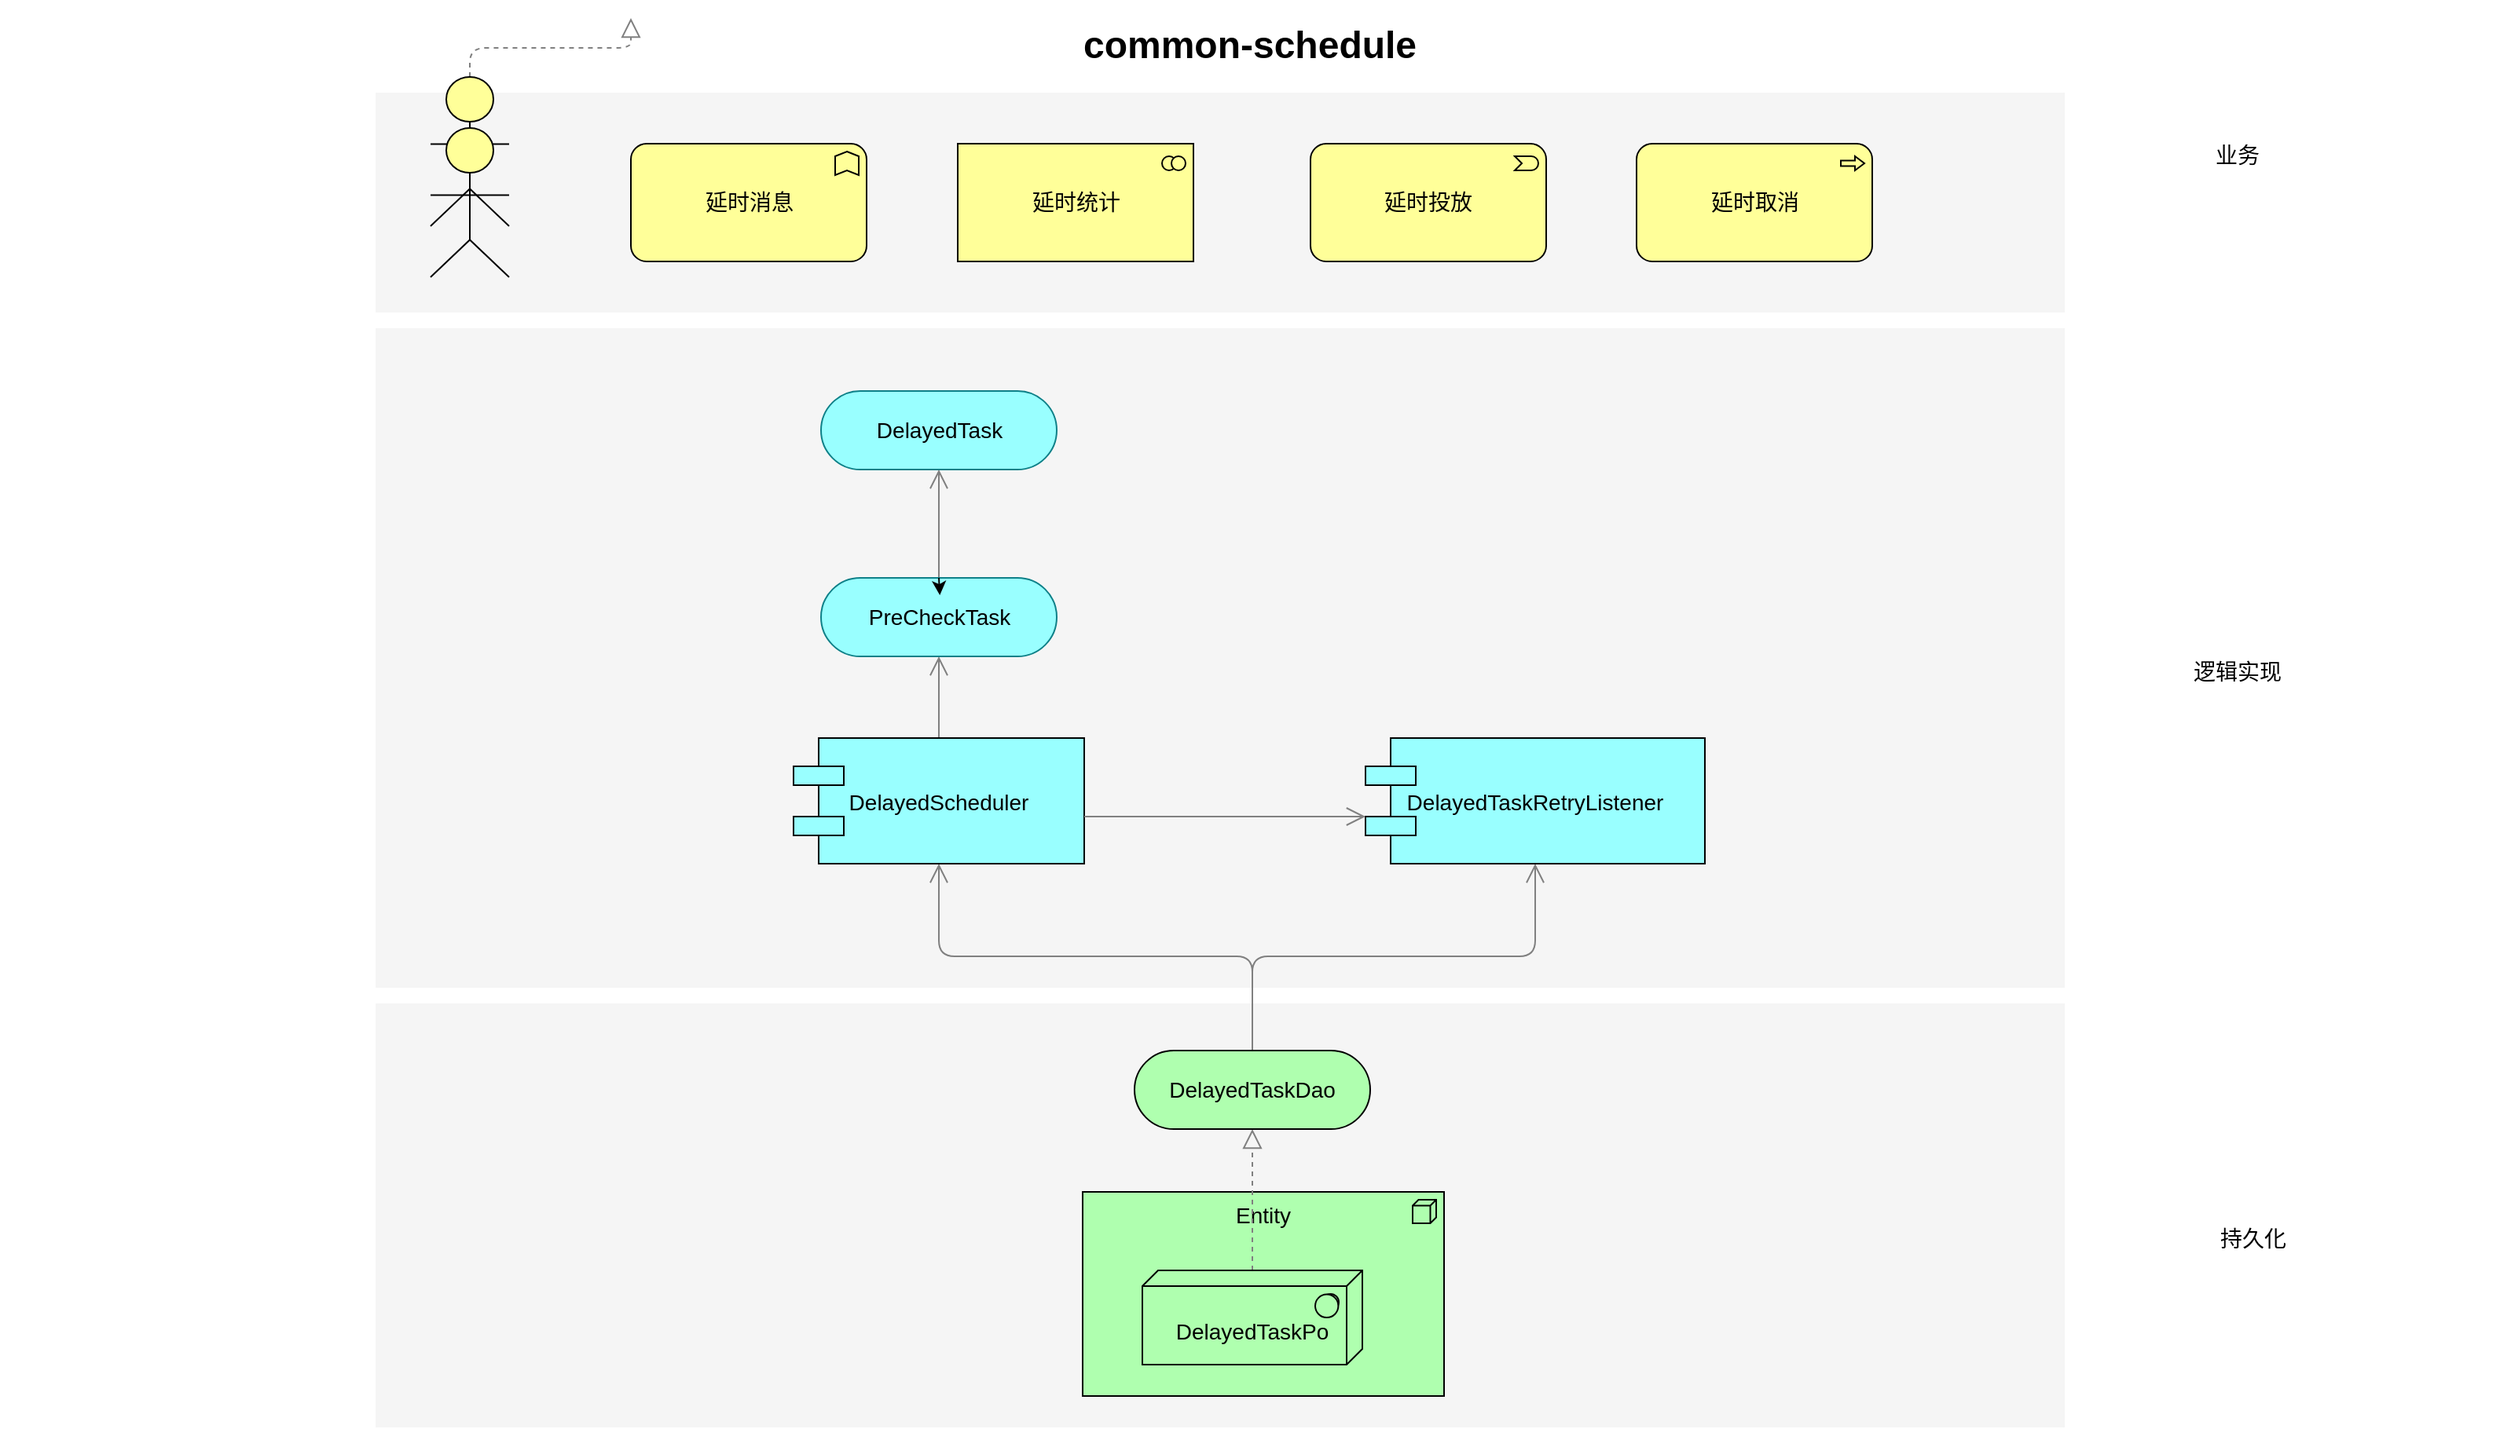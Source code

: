 <mxfile version="14.6.6" type="github">
  <diagram id="6I0OCvxSQrVGMHxT2VVA" name="Page-1">
    <mxGraphModel dx="2022" dy="560" grid="1" gridSize="10" guides="1" tooltips="1" connect="1" arrows="1" fold="1" page="1" pageScale="1" pageWidth="850" pageHeight="1100" math="0" shadow="0">
      <root>
        <mxCell id="0" />
        <mxCell id="1" parent="0" />
        <mxCell id="dKdSaXE48SgPbhcamS2K-30" value="" style="whiteSpace=wrap;html=1;strokeColor=none;strokeWidth=1;fillColor=#f5f5f5;fontSize=14;" parent="1" vertex="1">
          <mxGeometry x="190" y="750" width="1075" height="270" as="geometry" />
        </mxCell>
        <mxCell id="dKdSaXE48SgPbhcamS2K-31" value="" style="whiteSpace=wrap;html=1;strokeColor=none;strokeWidth=1;fillColor=#f5f5f5;fontSize=14;" parent="1" vertex="1">
          <mxGeometry x="190" y="320" width="1075" height="420" as="geometry" />
        </mxCell>
        <mxCell id="dKdSaXE48SgPbhcamS2K-32" value="" style="whiteSpace=wrap;html=1;strokeColor=none;strokeWidth=1;fillColor=#f5f5f5;fontSize=14;" parent="1" vertex="1">
          <mxGeometry x="190" y="170" width="1075" height="140" as="geometry" />
        </mxCell>
        <mxCell id="dKdSaXE48SgPbhcamS2K-33" value="Entity" style="html=1;whiteSpace=wrap;fillColor=#AFFFAF;shape=mxgraph.archimate3.application;appType=node;archiType=square;fontSize=14;verticalAlign=top;" parent="1" vertex="1">
          <mxGeometry x="640" y="870" width="230" height="130" as="geometry" />
        </mxCell>
        <mxCell id="dKdSaXE48SgPbhcamS2K-34" style="edgeStyle=elbowEdgeStyle;rounded=1;elbow=vertical;html=1;startSize=10;endArrow=block;endFill=0;endSize=10;jettySize=auto;orthogonalLoop=1;strokeColor=#808080;fontSize=14;dashed=1;" parent="1" source="dKdSaXE48SgPbhcamS2K-35" target="dKdSaXE48SgPbhcamS2K-40" edge="1">
          <mxGeometry relative="1" as="geometry" />
        </mxCell>
        <mxCell id="dKdSaXE48SgPbhcamS2K-35" value="&lt;div&gt;&lt;br&gt;&lt;/div&gt;DelayedTaskPo" style="html=1;whiteSpace=wrap;fillColor=#AFFFAF;shape=mxgraph.archimate3.tech;techType=sysSw;fontSize=14;" parent="1" vertex="1">
          <mxGeometry x="678" y="920" width="140" height="60" as="geometry" />
        </mxCell>
        <mxCell id="dKdSaXE48SgPbhcamS2K-38" style="edgeStyle=elbowEdgeStyle;rounded=1;elbow=vertical;html=1;startSize=10;endArrow=open;endFill=0;endSize=10;jettySize=auto;orthogonalLoop=1;strokeColor=#808080;fontSize=14;entryX=0.5;entryY=1;entryDx=0;entryDy=0;" parent="1" source="dKdSaXE48SgPbhcamS2K-40" target="dKdSaXE48SgPbhcamS2K-49" edge="1">
          <mxGeometry relative="1" as="geometry">
            <Array as="points">
              <mxPoint x="836" y="720" />
            </Array>
          </mxGeometry>
        </mxCell>
        <mxCell id="dKdSaXE48SgPbhcamS2K-39" style="edgeStyle=elbowEdgeStyle;rounded=1;elbow=vertical;html=1;startSize=10;endArrow=open;endFill=0;endSize=10;jettySize=auto;orthogonalLoop=1;strokeColor=#808080;fontSize=14;exitX=0.5;exitY=0;exitPerimeter=0;entryX=0.5;entryY=1;entryDx=0;entryDy=0;exitDx=0;exitDy=0;" parent="1" source="dKdSaXE48SgPbhcamS2K-40" target="dKdSaXE48SgPbhcamS2K-47" edge="1">
          <mxGeometry relative="1" as="geometry">
            <Array as="points">
              <mxPoint x="646" y="720" />
            </Array>
          </mxGeometry>
        </mxCell>
        <mxCell id="dKdSaXE48SgPbhcamS2K-40" value="DelayedTaskDao" style="html=1;whiteSpace=wrap;fillColor=#AFFFAF;shape=mxgraph.archimate3.service;fontSize=14;" parent="1" vertex="1">
          <mxGeometry x="673" y="780" width="150" height="50" as="geometry" />
        </mxCell>
        <mxCell id="dKdSaXE48SgPbhcamS2K-46" style="edgeStyle=elbowEdgeStyle;rounded=1;elbow=vertical;html=1;startSize=10;endArrow=open;endFill=0;endSize=10;jettySize=auto;orthogonalLoop=1;strokeColor=#808080;fontSize=14;entryX=0.5;entryY=1;entryDx=0;entryDy=0;entryPerimeter=0;" parent="1" source="dKdSaXE48SgPbhcamS2K-47" target="BOTIw7SFozuOj5DUvx4i-1" edge="1">
          <mxGeometry relative="1" as="geometry" />
        </mxCell>
        <mxCell id="dKdSaXE48SgPbhcamS2K-47" value="DelayedScheduler" style="shape=component;align=center;fillColor=#99ffff;gradientColor=none;fontSize=14;" parent="1" vertex="1">
          <mxGeometry x="456" y="581" width="185" height="80" as="geometry" />
        </mxCell>
        <mxCell id="dKdSaXE48SgPbhcamS2K-49" value="DelayedTaskRetryListener" style="shape=component;align=center;fillColor=#99ffff;gradientColor=none;fontSize=14;" parent="1" vertex="1">
          <mxGeometry x="820" y="581" width="216" height="80" as="geometry" />
        </mxCell>
        <mxCell id="dKdSaXE48SgPbhcamS2K-52" style="edgeStyle=elbowEdgeStyle;rounded=1;elbow=vertical;html=1;startSize=10;endArrow=open;endFill=0;endSize=10;jettySize=auto;orthogonalLoop=1;strokeColor=#808080;fontSize=14;" parent="1" source="BOTIw7SFozuOj5DUvx4i-1" target="BOTIw7SFozuOj5DUvx4i-2" edge="1">
          <mxGeometry relative="1" as="geometry">
            <mxPoint x="1057.5" y="590" as="sourcePoint" />
          </mxGeometry>
        </mxCell>
        <mxCell id="dKdSaXE48SgPbhcamS2K-58" value="持久化" style="text;html=1;strokeColor=none;fillColor=none;align=center;verticalAlign=middle;whiteSpace=wrap;fontSize=14;" parent="1" vertex="1">
          <mxGeometry x="1265" y="890" width="240" height="20" as="geometry" />
        </mxCell>
        <mxCell id="dKdSaXE48SgPbhcamS2K-59" value="逻辑实现" style="text;html=1;strokeColor=none;fillColor=none;align=center;verticalAlign=middle;whiteSpace=wrap;fontSize=14;" parent="1" vertex="1">
          <mxGeometry x="1255" y="529" width="240" height="20" as="geometry" />
        </mxCell>
        <mxCell id="dKdSaXE48SgPbhcamS2K-60" value="业务" style="text;html=1;strokeColor=none;fillColor=none;align=center;verticalAlign=middle;whiteSpace=wrap;fontSize=14;" parent="1" vertex="1">
          <mxGeometry x="1255" y="200" width="240" height="20" as="geometry" />
        </mxCell>
        <mxCell id="dKdSaXE48SgPbhcamS2K-61" style="edgeStyle=elbowEdgeStyle;rounded=1;elbow=vertical;html=1;dashed=1;startSize=10;endArrow=block;endFill=0;endSize=10;jettySize=auto;orthogonalLoop=1;strokeColor=#808080;fontSize=14;" parent="1" source="dKdSaXE48SgPbhcamS2K-62" edge="1">
          <mxGeometry relative="1" as="geometry">
            <mxPoint x="352.5" y="122.5" as="targetPoint" />
          </mxGeometry>
        </mxCell>
        <mxCell id="dKdSaXE48SgPbhcamS2K-62" value="" style="html=1;whiteSpace=wrap;fillColor=#ffff99;shape=mxgraph.archimate3.actor;fontSize=14;" parent="1" vertex="1">
          <mxGeometry x="225" y="160" width="50" height="95" as="geometry" />
        </mxCell>
        <mxCell id="dKdSaXE48SgPbhcamS2K-63" value="common-schedule" style="text;strokeColor=none;fillColor=none;html=1;fontSize=24;fontStyle=1;verticalAlign=middle;align=center;" parent="1" vertex="1">
          <mxGeometry x="-49" y="120" width="1590" height="40" as="geometry" />
        </mxCell>
        <mxCell id="BOTIw7SFozuOj5DUvx4i-1" value="PreCheckTask" style="html=1;whiteSpace=wrap;shape=mxgraph.archimate3.service;fontSize=14;strokeColor=#0e8088;fillColor=#99FFFF;" parent="1" vertex="1">
          <mxGeometry x="473.5" y="479" width="150" height="50" as="geometry" />
        </mxCell>
        <mxCell id="BOTIw7SFozuOj5DUvx4i-2" value="DelayedTask" style="html=1;whiteSpace=wrap;shape=mxgraph.archimate3.service;fontSize=14;strokeColor=#0e8088;fillColor=#99FFFF;" parent="1" vertex="1">
          <mxGeometry x="473.5" y="360" width="150" height="50" as="geometry" />
        </mxCell>
        <mxCell id="BOTIw7SFozuOj5DUvx4i-3" style="edgeStyle=elbowEdgeStyle;rounded=1;elbow=vertical;html=1;startSize=10;endArrow=open;endFill=0;endSize=10;jettySize=auto;orthogonalLoop=1;strokeColor=#808080;fontSize=14;" parent="1" source="dKdSaXE48SgPbhcamS2K-47" target="dKdSaXE48SgPbhcamS2K-49" edge="1">
          <mxGeometry relative="1" as="geometry">
            <Array as="points">
              <mxPoint x="646" y="631" />
            </Array>
            <mxPoint x="622.75" y="810.35" as="sourcePoint" />
            <mxPoint x="478.5" y="681" as="targetPoint" />
          </mxGeometry>
        </mxCell>
        <mxCell id="BOTIw7SFozuOj5DUvx4i-4" style="edgeStyle=orthogonalEdgeStyle;rounded=0;orthogonalLoop=1;jettySize=auto;html=1;exitX=0.5;exitY=0;exitDx=0;exitDy=0;exitPerimeter=0;entryX=0.504;entryY=0.22;entryDx=0;entryDy=0;entryPerimeter=0;" parent="1" source="BOTIw7SFozuOj5DUvx4i-1" target="BOTIw7SFozuOj5DUvx4i-1" edge="1">
          <mxGeometry relative="1" as="geometry" />
        </mxCell>
        <mxCell id="TfpX_HvnURbVOELHzy1O-4" value="" style="html=1;whiteSpace=wrap;fillColor=#ffff99;shape=mxgraph.archimate3.actor;fontSize=14;" vertex="1" parent="1">
          <mxGeometry x="225" y="192.5" width="50" height="95" as="geometry" />
        </mxCell>
        <mxCell id="TfpX_HvnURbVOELHzy1O-12" value="延时取消" style="html=1;whiteSpace=wrap;fillColor=#ffff99;shape=mxgraph.archimate3.application;appType=proc;archiType=rounded;fontSize=14;" vertex="1" parent="1">
          <mxGeometry x="992.5" y="202.5" width="150" height="75" as="geometry" />
        </mxCell>
        <mxCell id="TfpX_HvnURbVOELHzy1O-13" value="延时投放" style="html=1;whiteSpace=wrap;fillColor=#ffff99;shape=mxgraph.archimate3.application;appType=event;archiType=rounded;fontSize=14;" vertex="1" parent="1">
          <mxGeometry x="785" y="202.5" width="150" height="75" as="geometry" />
        </mxCell>
        <mxCell id="TfpX_HvnURbVOELHzy1O-14" value="延时统计" style="html=1;whiteSpace=wrap;fillColor=#ffff99;shape=mxgraph.archimate3.application;appType=collab;archiType=square;fontSize=14;" vertex="1" parent="1">
          <mxGeometry x="560.5" y="202.5" width="150" height="75" as="geometry" />
        </mxCell>
        <mxCell id="TfpX_HvnURbVOELHzy1O-15" value="延时消息" style="html=1;whiteSpace=wrap;fillColor=#ffff99;shape=mxgraph.archimate3.application;appType=func;archiType=rounded;fontSize=14;" vertex="1" parent="1">
          <mxGeometry x="352.5" y="202.5" width="150" height="75" as="geometry" />
        </mxCell>
      </root>
    </mxGraphModel>
  </diagram>
</mxfile>
